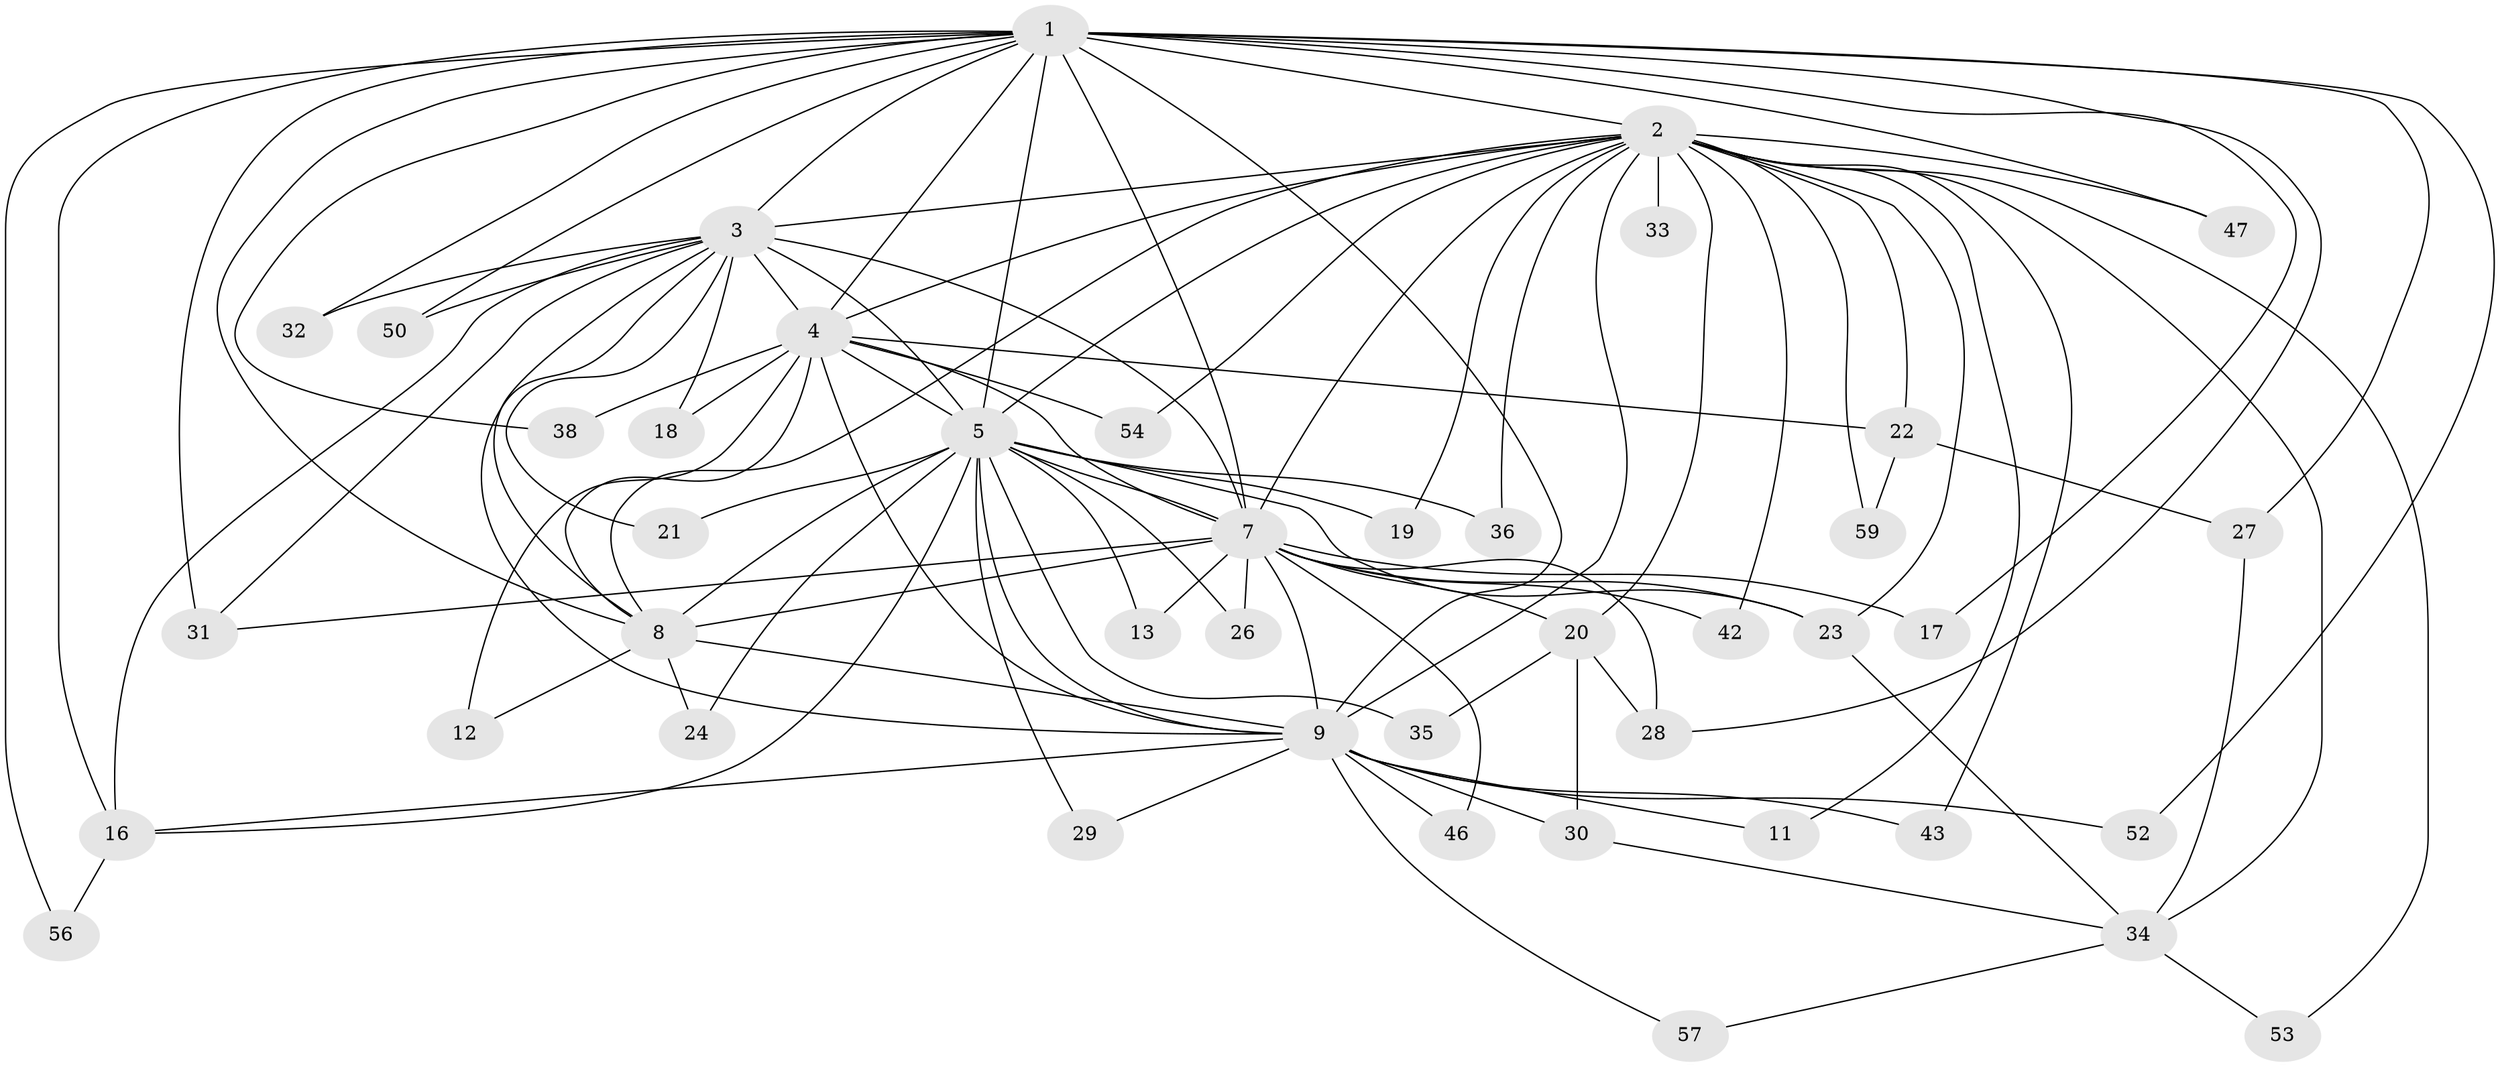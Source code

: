 // Generated by graph-tools (version 1.1) at 2025/23/03/03/25 07:23:45]
// undirected, 43 vertices, 104 edges
graph export_dot {
graph [start="1"]
  node [color=gray90,style=filled];
  1 [super="+10"];
  2 [super="+15"];
  3 [super="+58"];
  4 [super="+41"];
  5 [super="+6"];
  7 [super="+25"];
  8 [super="+60"];
  9 [super="+14"];
  11;
  12;
  13;
  16 [super="+37"];
  17;
  18 [super="+51"];
  19;
  20 [super="+39"];
  21;
  22 [super="+48"];
  23 [super="+49"];
  24;
  26;
  27 [super="+55"];
  28;
  29;
  30;
  31 [super="+40"];
  32;
  33 [super="+45"];
  34 [super="+44"];
  35;
  36;
  38;
  42;
  43;
  46;
  47;
  50;
  52;
  53;
  54;
  56;
  57;
  59;
  1 -- 2 [weight=2];
  1 -- 3 [weight=2];
  1 -- 4 [weight=2];
  1 -- 5 [weight=4];
  1 -- 7 [weight=2];
  1 -- 8 [weight=2];
  1 -- 9 [weight=2];
  1 -- 32;
  1 -- 38;
  1 -- 47;
  1 -- 50;
  1 -- 56;
  1 -- 17;
  1 -- 52;
  1 -- 27;
  1 -- 28;
  1 -- 16;
  1 -- 31;
  2 -- 3;
  2 -- 4;
  2 -- 5 [weight=3];
  2 -- 7;
  2 -- 8;
  2 -- 9;
  2 -- 11;
  2 -- 19;
  2 -- 22 [weight=2];
  2 -- 33 [weight=3];
  2 -- 36;
  2 -- 42;
  2 -- 43;
  2 -- 53;
  2 -- 59;
  2 -- 47;
  2 -- 20;
  2 -- 54;
  2 -- 23;
  2 -- 34;
  3 -- 4;
  3 -- 5 [weight=2];
  3 -- 7;
  3 -- 8;
  3 -- 9;
  3 -- 18;
  3 -- 21;
  3 -- 31;
  3 -- 32;
  3 -- 50;
  3 -- 16;
  4 -- 5 [weight=3];
  4 -- 7;
  4 -- 8;
  4 -- 9 [weight=2];
  4 -- 12;
  4 -- 18 [weight=2];
  4 -- 22;
  4 -- 38;
  4 -- 54;
  5 -- 7 [weight=2];
  5 -- 8 [weight=2];
  5 -- 9 [weight=2];
  5 -- 13;
  5 -- 16;
  5 -- 19;
  5 -- 21;
  5 -- 23;
  5 -- 29;
  5 -- 36;
  5 -- 35;
  5 -- 24;
  5 -- 26;
  7 -- 8 [weight=2];
  7 -- 9 [weight=2];
  7 -- 13;
  7 -- 17;
  7 -- 20;
  7 -- 26;
  7 -- 31;
  7 -- 46;
  7 -- 42;
  7 -- 28;
  7 -- 23;
  8 -- 9;
  8 -- 12;
  8 -- 24;
  9 -- 11;
  9 -- 16;
  9 -- 29;
  9 -- 30;
  9 -- 43;
  9 -- 46;
  9 -- 52;
  9 -- 57;
  16 -- 56;
  20 -- 30;
  20 -- 35;
  20 -- 28;
  22 -- 27;
  22 -- 59;
  23 -- 34;
  27 -- 34;
  30 -- 34;
  34 -- 57;
  34 -- 53;
}
